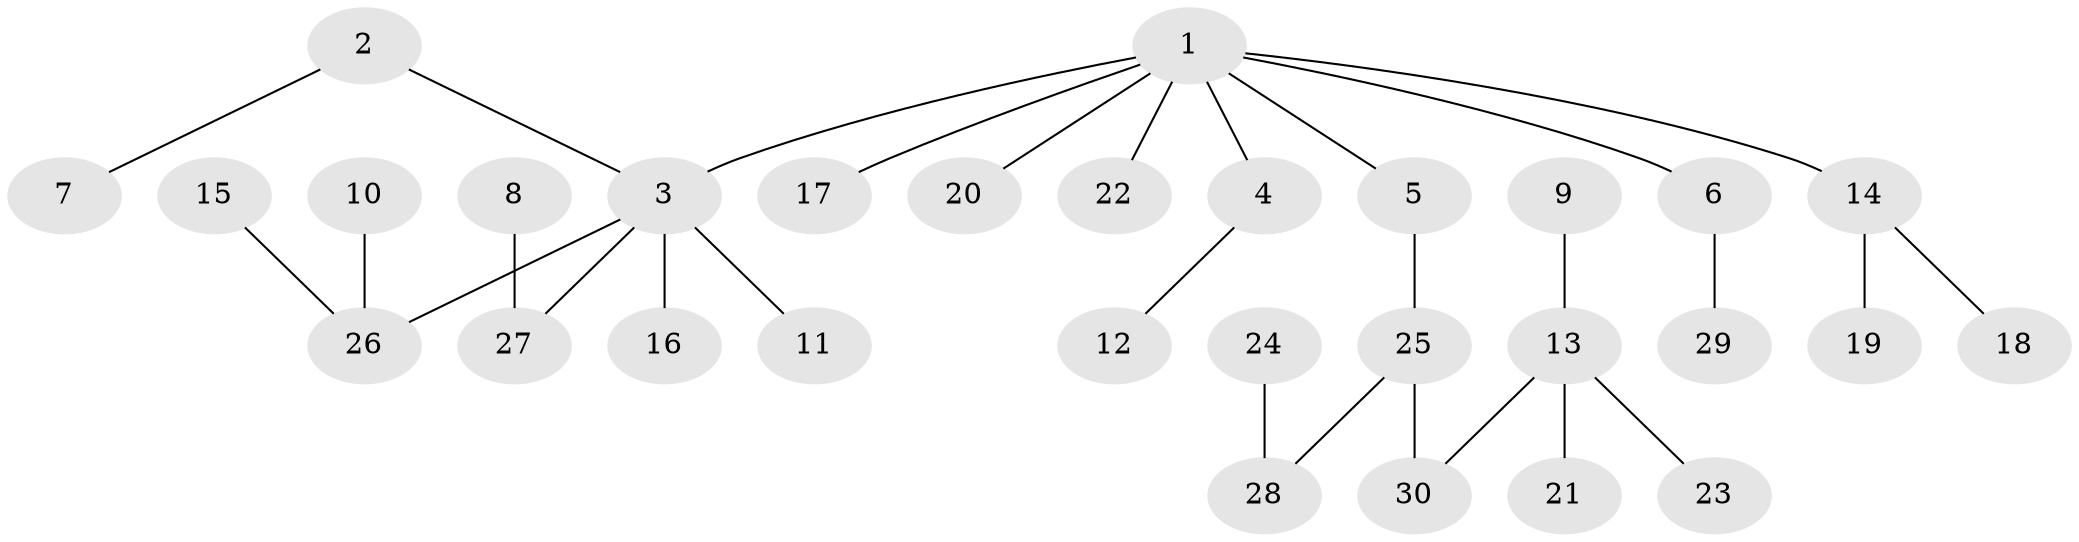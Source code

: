 // original degree distribution, {5: 0.03389830508474576, 3: 0.15254237288135594, 6: 0.01694915254237288, 4: 0.06779661016949153, 2: 0.23728813559322035, 1: 0.4915254237288136}
// Generated by graph-tools (version 1.1) at 2025/50/03/09/25 03:50:22]
// undirected, 30 vertices, 29 edges
graph export_dot {
graph [start="1"]
  node [color=gray90,style=filled];
  1;
  2;
  3;
  4;
  5;
  6;
  7;
  8;
  9;
  10;
  11;
  12;
  13;
  14;
  15;
  16;
  17;
  18;
  19;
  20;
  21;
  22;
  23;
  24;
  25;
  26;
  27;
  28;
  29;
  30;
  1 -- 3 [weight=1.0];
  1 -- 4 [weight=1.0];
  1 -- 5 [weight=1.0];
  1 -- 6 [weight=1.0];
  1 -- 14 [weight=1.0];
  1 -- 17 [weight=1.0];
  1 -- 20 [weight=1.0];
  1 -- 22 [weight=1.0];
  2 -- 3 [weight=1.0];
  2 -- 7 [weight=1.0];
  3 -- 11 [weight=1.0];
  3 -- 16 [weight=1.0];
  3 -- 26 [weight=1.0];
  3 -- 27 [weight=1.0];
  4 -- 12 [weight=1.0];
  5 -- 25 [weight=1.0];
  6 -- 29 [weight=1.0];
  8 -- 27 [weight=1.0];
  9 -- 13 [weight=1.0];
  10 -- 26 [weight=1.0];
  13 -- 21 [weight=1.0];
  13 -- 23 [weight=1.0];
  13 -- 30 [weight=1.0];
  14 -- 18 [weight=1.0];
  14 -- 19 [weight=1.0];
  15 -- 26 [weight=1.0];
  24 -- 28 [weight=1.0];
  25 -- 28 [weight=1.0];
  25 -- 30 [weight=1.0];
}
